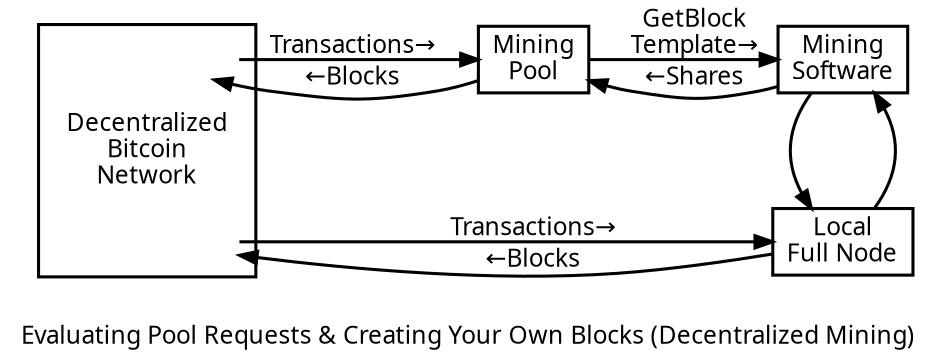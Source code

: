 digraph {

size=6.25;
rankdir=LR
//splines = ortho;
ranksep = 0.1;
nodesep = 0.2;

edge [ penwidth = 1.75, fontname="Sans" ]
node [ penwidth = 1.75, shape = "box", fontname="Sans" ]
graph [ penwidth = 1.75, fontname="Sans" ]

subgraph cluster_network {
    p2pnetwork0 [ style = "invis", height = 0 ];
    network_label [ shape = "none", label = "Decentralized\nBitcoin\nNetwork" ]
    p2pnetwork1 [ style = "invis", height = 0 ];

}
software [ label = "Mining\nSoftware" ]
pool0 [ label = "Mining\nPool" ];
bitcoind [ label = "Local\nFull Node"];

pool0 -> software [ label = "GetBlock\nTemplate→" ];
p2pnetwork0 -> pool0 [ label = "Transactions→" ];
pool0 -> p2pnetwork0 [ label = "←Blocks" ];


software -> pool0 [ constraint = false, label = "←Shares" ];

p2pnetwork1 -> bitcoind [ label = "Transactions→", constraint = 1, minlen = 2 ];
bitcoind -> p2pnetwork1 [ label = "←Blocks", constraint = false ];
bitcoind -> software [ constraint = false ];
software -> bitcoind [ constraint = false ];

label = " \nEvaluating Pool Requests & Creating Your Own Blocks (Decentralized Mining)"
}
